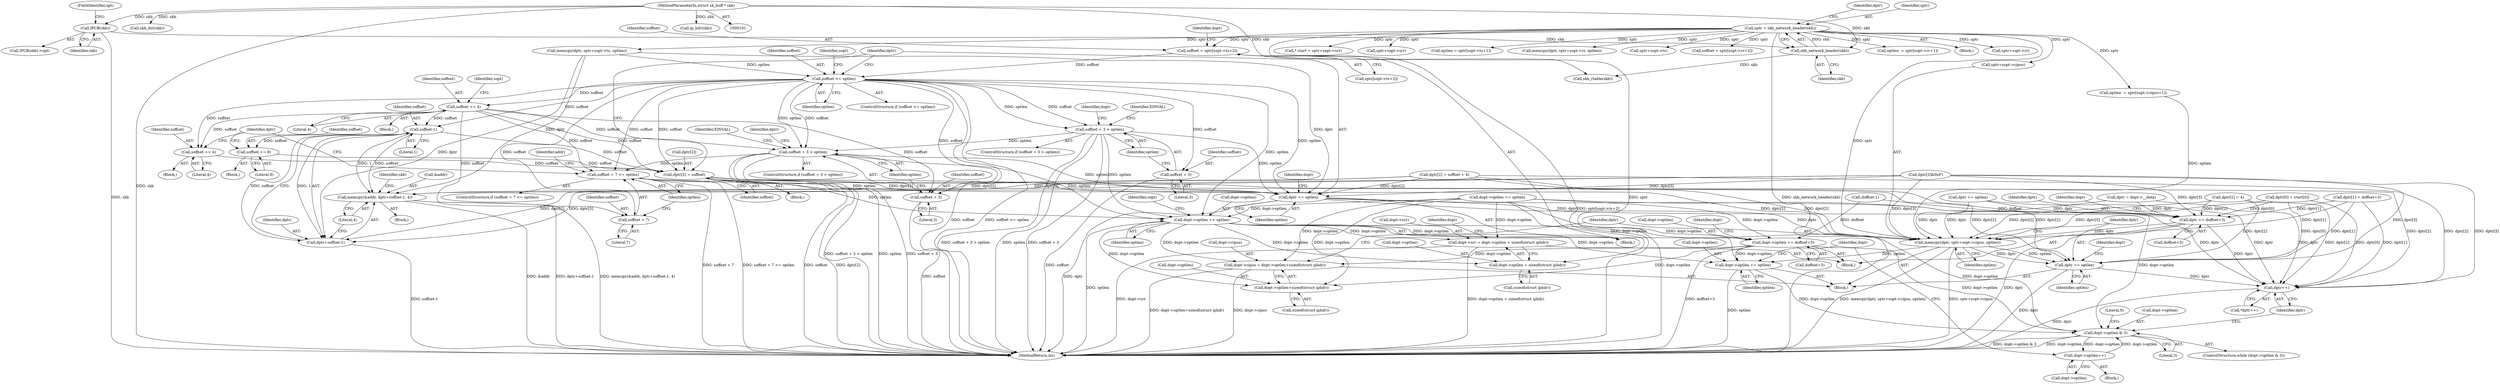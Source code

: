 digraph "0_linux_f6d8bd051c391c1c0458a30b2a7abcd939329259_16@array" {
"1000246" [label="(Call,soffset = sptr[sopt->ts+2])"];
"1000138" [label="(Call,sptr = skb_network_header(skb))"];
"1000140" [label="(Call,skb_network_header(skb))"];
"1000121" [label="(Call,IPCB(skb))"];
"1000103" [label="(MethodParameterIn,struct sk_buff * skb)"];
"1000274" [label="(Call,soffset <= optlen)"];
"1000284" [label="(Call,soffset + 3 > optlen)"];
"1000306" [label="(Call,soffset + 3 > optlen)"];
"1000339" [label="(Call,soffset + 7 <= optlen)"];
"1000379" [label="(Call,dptr += optlen)"];
"1000531" [label="(Call,dptr += doffset+3)"];
"1000584" [label="(Call,memcpy(dptr, sptr+sopt->cipso, optlen))"];
"1000592" [label="(Call,dptr += optlen)"];
"1000609" [label="(Call,dptr++)"];
"1000595" [label="(Call,dopt->optlen += optlen)"];
"1000601" [label="(Call,dopt->optlen & 3)"];
"1000612" [label="(Call,dopt->optlen++)"];
"1000382" [label="(Call,dopt->optlen += optlen)"];
"1000536" [label="(Call,dopt->srr = dopt->optlen + sizeof(struct iphdr))"];
"1000540" [label="(Call,dopt->optlen + sizeof(struct iphdr))"];
"1000546" [label="(Call,dopt->optlen += doffset+3)"];
"1000574" [label="(Call,dopt->cipso = dopt->optlen+sizeof(struct iphdr))"];
"1000578" [label="(Call,dopt->optlen+sizeof(struct iphdr))"];
"1000285" [label="(Call,soffset + 3)"];
"1000297" [label="(Call,soffset += 4)"];
"1000307" [label="(Call,soffset + 3)"];
"1000328" [label="(Call,soffset += 4)"];
"1000374" [label="(Call,dptr[2] = soffset)"];
"1000340" [label="(Call,soffset + 7)"];
"1000351" [label="(Call,soffset-1)"];
"1000346" [label="(Call,memcpy(&addr, dptr+soffset-1, 4))"];
"1000349" [label="(Call,dptr+soffset-1)"];
"1000371" [label="(Call,soffset += 8)"];
"1000365" [label="(Block,)"];
"1000265" [label="(Call,memcpy(dptr, sptr+sopt->ts, optlen))"];
"1000519" [label="(Call,dptr[1] = doffset+3)"];
"1000382" [label="(Call,dopt->optlen += optlen)"];
"1000274" [label="(Call,soffset <= optlen)"];
"1000308" [label="(Identifier,soffset)"];
"1000340" [label="(Call,soffset + 7)"];
"1000288" [label="(Identifier,optlen)"];
"1000547" [label="(Call,dopt->optlen)"];
"1000533" [label="(Call,doffset+3)"];
"1000120" [label="(Call,IPCB(skb)->opt)"];
"1000595" [label="(Call,dopt->optlen += optlen)"];
"1000286" [label="(Identifier,soffset)"];
"1000298" [label="(Identifier,soffset)"];
"1000375" [label="(Call,dptr[2])"];
"1000371" [label="(Call,soffset += 8)"];
"1000526" [label="(Call,dptr[2] = 4)"];
"1000582" [label="(Call,sizeof(struct iphdr))"];
"1000376" [label="(Identifier,dptr)"];
"1000555" [label="(Identifier,dopt)"];
"1000383" [label="(Call,dopt->optlen)"];
"1000352" [label="(Identifier,soffset)"];
"1000158" [label="(Call,optlen  = sptr[sopt->rr+1])"];
"1000586" [label="(Call,sptr+sopt->cipso)"];
"1000532" [label="(Identifier,dptr)"];
"1000313" [label="(Identifier,EINVAL)"];
"1000594" [label="(Identifier,optlen)"];
"1000360" [label="(Call,skb_dst(skb))"];
"1000601" [label="(Call,dopt->optlen & 3)"];
"1000330" [label="(Literal,4)"];
"1000139" [label="(Identifier,sptr)"];
"1000122" [label="(Identifier,skb)"];
"1000103" [label="(MethodParameterIn,struct sk_buff * skb)"];
"1000608" [label="(Call,*dptr++)"];
"1000104" [label="(Block,)"];
"1000309" [label="(Literal,3)"];
"1000188" [label="(Call,sptr+sopt->rr)"];
"1000285" [label="(Call,soffset + 3)"];
"1000361" [label="(Identifier,skb)"];
"1000307" [label="(Call,soffset + 3)"];
"1000591" [label="(Identifier,optlen)"];
"1000605" [label="(Literal,3)"];
"1000277" [label="(Block,)"];
"1000302" [label="(Identifier,sopt)"];
"1000478" [label="(Call,ip_hdr(skb))"];
"1000297" [label="(Call,soffset += 4)"];
"1000565" [label="(Call,optlen  = sptr[sopt->cipso+1])"];
"1000275" [label="(Identifier,soffset)"];
"1000212" [label="(Call,dptr[2] = soffset + 4)"];
"1000354" [label="(Literal,4)"];
"1000597" [label="(Identifier,dopt)"];
"1000236" [label="(Block,)"];
"1000603" [label="(Identifier,dopt)"];
"1000531" [label="(Call,dptr += doffset+3)"];
"1000536" [label="(Call,dopt->srr = dopt->optlen + sizeof(struct iphdr))"];
"1000541" [label="(Call,dopt->optlen)"];
"1000322" [label="(Block,)"];
"1000346" [label="(Call,memcpy(&addr, dptr+soffset-1, 4))"];
"1000150" [label="(Call,skb_rtable(skb))"];
"1000389" [label="(Identifier,sopt)"];
"1000575" [label="(Call,dopt->cipso)"];
"1000227" [label="(Call,dopt->optlen += optlen)"];
"1000349" [label="(Call,dptr+soffset-1)"];
"1000550" [label="(Call,doffset+3)"];
"1000546" [label="(Call,dopt->optlen += doffset+3)"];
"1000246" [label="(Call,soffset = sptr[sopt->ts+2])"];
"1000224" [label="(Call,dptr += optlen)"];
"1000618" [label="(MethodReturn,int)"];
"1000353" [label="(Literal,1)"];
"1000344" [label="(Block,)"];
"1000617" [label="(Literal,0)"];
"1000280" [label="(Identifier,sopt)"];
"1000351" [label="(Call,soffset-1)"];
"1000593" [label="(Identifier,dptr)"];
"1000393" [label="(Call,* start = sptr+sopt->srr)"];
"1000329" [label="(Identifier,soffset)"];
"1000613" [label="(Call,dopt->optlen)"];
"1000143" [label="(Identifier,dptr)"];
"1000386" [label="(Identifier,optlen)"];
"1000373" [label="(Literal,8)"];
"1000140" [label="(Call,skb_network_header(skb))"];
"1000142" [label="(Call,dptr = dopt->__data)"];
"1000395" [label="(Call,sptr+sopt->srr)"];
"1000299" [label="(Literal,4)"];
"1000237" [label="(Call,optlen = sptr[sopt->ts+1])"];
"1000537" [label="(Call,dopt->srr)"];
"1000579" [label="(Call,dopt->optlen)"];
"1000599" [label="(Identifier,optlen)"];
"1000585" [label="(Identifier,dptr)"];
"1000380" [label="(Identifier,dptr)"];
"1000564" [label="(Block,)"];
"1000578" [label="(Call,dopt->optlen+sizeof(struct iphdr))"];
"1000141" [label="(Identifier,skb)"];
"1000276" [label="(Identifier,optlen)"];
"1000328" [label="(Call,soffset += 4)"];
"1000379" [label="(Call,dptr += optlen)"];
"1000186" [label="(Call,memcpy(dptr, sptr+sopt->rr, optlen))"];
"1000342" [label="(Literal,7)"];
"1000548" [label="(Identifier,dopt)"];
"1000257" [label="(Identifier,dopt)"];
"1000294" [label="(Identifier,dopt)"];
"1000310" [label="(Identifier,optlen)"];
"1000348" [label="(Identifier,addr)"];
"1000501" [label="(Call,doffset-1)"];
"1000609" [label="(Call,dptr++)"];
"1000574" [label="(Call,dopt->cipso = dopt->optlen+sizeof(struct iphdr))"];
"1000316" [label="(Call,dptr[3]&0xF)"];
"1000584" [label="(Call,memcpy(dptr, sptr+sopt->cipso, optlen))"];
"1000248" [label="(Call,sptr[sopt->ts+2])"];
"1000338" [label="(ControlStructure,if (soffset + 7 <= optlen))"];
"1000305" [label="(ControlStructure,if (soffset + 3 > optlen))"];
"1000496" [label="(Block,)"];
"1000343" [label="(Identifier,optlen)"];
"1000247" [label="(Identifier,soffset)"];
"1000283" [label="(ControlStructure,if (soffset + 3 > optlen))"];
"1000138" [label="(Call,sptr = skb_network_header(skb))"];
"1000600" [label="(ControlStructure,while (dopt->optlen & 3))"];
"1000267" [label="(Call,sptr+sopt->ts)"];
"1000291" [label="(Identifier,EINVAL)"];
"1000602" [label="(Call,dopt->optlen)"];
"1000347" [label="(Call,&addr)"];
"1000167" [label="(Call,soffset = sptr[sopt->rr+2])"];
"1000284" [label="(Call,soffset + 3 > optlen)"];
"1000512" [label="(Call,dptr[0] = start[0])"];
"1000123" [label="(FieldIdentifier,opt)"];
"1000318" [label="(Identifier,dptr)"];
"1000306" [label="(Call,soffset + 3 > optlen)"];
"1000540" [label="(Call,dopt->optlen + sizeof(struct iphdr))"];
"1000610" [label="(Identifier,dptr)"];
"1000282" [label="(Block,)"];
"1000287" [label="(Literal,3)"];
"1000339" [label="(Call,soffset + 7 <= optlen)"];
"1000350" [label="(Identifier,dptr)"];
"1000544" [label="(Call,sizeof(struct iphdr))"];
"1000592" [label="(Call,dptr += optlen)"];
"1000273" [label="(ControlStructure,if (soffset <= optlen))"];
"1000606" [label="(Block,)"];
"1000378" [label="(Identifier,soffset)"];
"1000596" [label="(Call,dopt->optlen)"];
"1000372" [label="(Identifier,soffset)"];
"1000538" [label="(Identifier,dopt)"];
"1000381" [label="(Identifier,optlen)"];
"1000612" [label="(Call,dopt->optlen++)"];
"1000341" [label="(Identifier,soffset)"];
"1000384" [label="(Identifier,dopt)"];
"1000374" [label="(Call,dptr[2] = soffset)"];
"1000121" [label="(Call,IPCB(skb))"];
"1000246" -> "1000236"  [label="AST: "];
"1000246" -> "1000248"  [label="CFG: "];
"1000247" -> "1000246"  [label="AST: "];
"1000248" -> "1000246"  [label="AST: "];
"1000257" -> "1000246"  [label="CFG: "];
"1000246" -> "1000618"  [label="DDG: sptr[sopt->ts+2]"];
"1000138" -> "1000246"  [label="DDG: sptr"];
"1000246" -> "1000274"  [label="DDG: soffset"];
"1000138" -> "1000104"  [label="AST: "];
"1000138" -> "1000140"  [label="CFG: "];
"1000139" -> "1000138"  [label="AST: "];
"1000140" -> "1000138"  [label="AST: "];
"1000143" -> "1000138"  [label="CFG: "];
"1000138" -> "1000618"  [label="DDG: sptr"];
"1000138" -> "1000618"  [label="DDG: skb_network_header(skb)"];
"1000140" -> "1000138"  [label="DDG: skb"];
"1000138" -> "1000158"  [label="DDG: sptr"];
"1000138" -> "1000167"  [label="DDG: sptr"];
"1000138" -> "1000186"  [label="DDG: sptr"];
"1000138" -> "1000188"  [label="DDG: sptr"];
"1000138" -> "1000237"  [label="DDG: sptr"];
"1000138" -> "1000265"  [label="DDG: sptr"];
"1000138" -> "1000267"  [label="DDG: sptr"];
"1000138" -> "1000393"  [label="DDG: sptr"];
"1000138" -> "1000395"  [label="DDG: sptr"];
"1000138" -> "1000565"  [label="DDG: sptr"];
"1000138" -> "1000584"  [label="DDG: sptr"];
"1000138" -> "1000586"  [label="DDG: sptr"];
"1000140" -> "1000141"  [label="CFG: "];
"1000141" -> "1000140"  [label="AST: "];
"1000121" -> "1000140"  [label="DDG: skb"];
"1000103" -> "1000140"  [label="DDG: skb"];
"1000140" -> "1000150"  [label="DDG: skb"];
"1000121" -> "1000120"  [label="AST: "];
"1000121" -> "1000122"  [label="CFG: "];
"1000122" -> "1000121"  [label="AST: "];
"1000123" -> "1000121"  [label="CFG: "];
"1000121" -> "1000618"  [label="DDG: skb"];
"1000103" -> "1000121"  [label="DDG: skb"];
"1000103" -> "1000101"  [label="AST: "];
"1000103" -> "1000618"  [label="DDG: skb"];
"1000103" -> "1000150"  [label="DDG: skb"];
"1000103" -> "1000360"  [label="DDG: skb"];
"1000103" -> "1000478"  [label="DDG: skb"];
"1000274" -> "1000273"  [label="AST: "];
"1000274" -> "1000276"  [label="CFG: "];
"1000275" -> "1000274"  [label="AST: "];
"1000276" -> "1000274"  [label="AST: "];
"1000280" -> "1000274"  [label="CFG: "];
"1000380" -> "1000274"  [label="CFG: "];
"1000274" -> "1000618"  [label="DDG: soffset"];
"1000274" -> "1000618"  [label="DDG: soffset <= optlen"];
"1000265" -> "1000274"  [label="DDG: optlen"];
"1000274" -> "1000284"  [label="DDG: soffset"];
"1000274" -> "1000284"  [label="DDG: optlen"];
"1000274" -> "1000285"  [label="DDG: soffset"];
"1000274" -> "1000297"  [label="DDG: soffset"];
"1000274" -> "1000306"  [label="DDG: soffset"];
"1000274" -> "1000306"  [label="DDG: optlen"];
"1000274" -> "1000307"  [label="DDG: soffset"];
"1000274" -> "1000328"  [label="DDG: soffset"];
"1000274" -> "1000339"  [label="DDG: soffset"];
"1000274" -> "1000340"  [label="DDG: soffset"];
"1000274" -> "1000351"  [label="DDG: soffset"];
"1000274" -> "1000374"  [label="DDG: soffset"];
"1000274" -> "1000379"  [label="DDG: optlen"];
"1000274" -> "1000382"  [label="DDG: optlen"];
"1000284" -> "1000283"  [label="AST: "];
"1000284" -> "1000288"  [label="CFG: "];
"1000285" -> "1000284"  [label="AST: "];
"1000288" -> "1000284"  [label="AST: "];
"1000291" -> "1000284"  [label="CFG: "];
"1000294" -> "1000284"  [label="CFG: "];
"1000284" -> "1000618"  [label="DDG: soffset + 3"];
"1000284" -> "1000618"  [label="DDG: soffset + 3 > optlen"];
"1000284" -> "1000618"  [label="DDG: optlen"];
"1000284" -> "1000306"  [label="DDG: optlen"];
"1000284" -> "1000379"  [label="DDG: optlen"];
"1000284" -> "1000382"  [label="DDG: optlen"];
"1000306" -> "1000305"  [label="AST: "];
"1000306" -> "1000310"  [label="CFG: "];
"1000307" -> "1000306"  [label="AST: "];
"1000310" -> "1000306"  [label="AST: "];
"1000313" -> "1000306"  [label="CFG: "];
"1000318" -> "1000306"  [label="CFG: "];
"1000306" -> "1000618"  [label="DDG: optlen"];
"1000306" -> "1000618"  [label="DDG: soffset + 3"];
"1000306" -> "1000618"  [label="DDG: soffset + 3 > optlen"];
"1000297" -> "1000306"  [label="DDG: soffset"];
"1000306" -> "1000339"  [label="DDG: optlen"];
"1000306" -> "1000379"  [label="DDG: optlen"];
"1000306" -> "1000382"  [label="DDG: optlen"];
"1000339" -> "1000338"  [label="AST: "];
"1000339" -> "1000343"  [label="CFG: "];
"1000340" -> "1000339"  [label="AST: "];
"1000343" -> "1000339"  [label="AST: "];
"1000348" -> "1000339"  [label="CFG: "];
"1000376" -> "1000339"  [label="CFG: "];
"1000339" -> "1000618"  [label="DDG: soffset + 7 <= optlen"];
"1000339" -> "1000618"  [label="DDG: soffset + 7"];
"1000297" -> "1000339"  [label="DDG: soffset"];
"1000339" -> "1000379"  [label="DDG: optlen"];
"1000339" -> "1000382"  [label="DDG: optlen"];
"1000379" -> "1000236"  [label="AST: "];
"1000379" -> "1000381"  [label="CFG: "];
"1000380" -> "1000379"  [label="AST: "];
"1000381" -> "1000379"  [label="AST: "];
"1000384" -> "1000379"  [label="CFG: "];
"1000379" -> "1000618"  [label="DDG: dptr"];
"1000374" -> "1000379"  [label="DDG: dptr[2]"];
"1000265" -> "1000379"  [label="DDG: dptr"];
"1000212" -> "1000379"  [label="DDG: dptr[2]"];
"1000316" -> "1000379"  [label="DDG: dptr[3]"];
"1000379" -> "1000531"  [label="DDG: dptr"];
"1000379" -> "1000584"  [label="DDG: dptr"];
"1000379" -> "1000609"  [label="DDG: dptr"];
"1000531" -> "1000496"  [label="AST: "];
"1000531" -> "1000533"  [label="CFG: "];
"1000532" -> "1000531"  [label="AST: "];
"1000533" -> "1000531"  [label="AST: "];
"1000538" -> "1000531"  [label="CFG: "];
"1000531" -> "1000618"  [label="DDG: dptr"];
"1000501" -> "1000531"  [label="DDG: doffset"];
"1000224" -> "1000531"  [label="DDG: dptr"];
"1000519" -> "1000531"  [label="DDG: dptr[1]"];
"1000512" -> "1000531"  [label="DDG: dptr[0]"];
"1000526" -> "1000531"  [label="DDG: dptr[2]"];
"1000142" -> "1000531"  [label="DDG: dptr"];
"1000316" -> "1000531"  [label="DDG: dptr[3]"];
"1000531" -> "1000584"  [label="DDG: dptr"];
"1000531" -> "1000609"  [label="DDG: dptr"];
"1000584" -> "1000564"  [label="AST: "];
"1000584" -> "1000591"  [label="CFG: "];
"1000585" -> "1000584"  [label="AST: "];
"1000586" -> "1000584"  [label="AST: "];
"1000591" -> "1000584"  [label="AST: "];
"1000593" -> "1000584"  [label="CFG: "];
"1000584" -> "1000618"  [label="DDG: memcpy(dptr, sptr+sopt->cipso, optlen)"];
"1000584" -> "1000618"  [label="DDG: sptr+sopt->cipso"];
"1000224" -> "1000584"  [label="DDG: dptr"];
"1000374" -> "1000584"  [label="DDG: dptr[2]"];
"1000519" -> "1000584"  [label="DDG: dptr[1]"];
"1000512" -> "1000584"  [label="DDG: dptr[0]"];
"1000526" -> "1000584"  [label="DDG: dptr[2]"];
"1000212" -> "1000584"  [label="DDG: dptr[2]"];
"1000142" -> "1000584"  [label="DDG: dptr"];
"1000316" -> "1000584"  [label="DDG: dptr[3]"];
"1000565" -> "1000584"  [label="DDG: optlen"];
"1000584" -> "1000592"  [label="DDG: optlen"];
"1000584" -> "1000592"  [label="DDG: dptr"];
"1000584" -> "1000595"  [label="DDG: optlen"];
"1000592" -> "1000564"  [label="AST: "];
"1000592" -> "1000594"  [label="CFG: "];
"1000593" -> "1000592"  [label="AST: "];
"1000594" -> "1000592"  [label="AST: "];
"1000597" -> "1000592"  [label="CFG: "];
"1000592" -> "1000618"  [label="DDG: dptr"];
"1000374" -> "1000592"  [label="DDG: dptr[2]"];
"1000519" -> "1000592"  [label="DDG: dptr[1]"];
"1000512" -> "1000592"  [label="DDG: dptr[0]"];
"1000526" -> "1000592"  [label="DDG: dptr[2]"];
"1000212" -> "1000592"  [label="DDG: dptr[2]"];
"1000316" -> "1000592"  [label="DDG: dptr[3]"];
"1000592" -> "1000609"  [label="DDG: dptr"];
"1000609" -> "1000608"  [label="AST: "];
"1000609" -> "1000610"  [label="CFG: "];
"1000610" -> "1000609"  [label="AST: "];
"1000608" -> "1000609"  [label="CFG: "];
"1000609" -> "1000618"  [label="DDG: dptr"];
"1000224" -> "1000609"  [label="DDG: dptr"];
"1000374" -> "1000609"  [label="DDG: dptr[2]"];
"1000519" -> "1000609"  [label="DDG: dptr[1]"];
"1000512" -> "1000609"  [label="DDG: dptr[0]"];
"1000526" -> "1000609"  [label="DDG: dptr[2]"];
"1000212" -> "1000609"  [label="DDG: dptr[2]"];
"1000142" -> "1000609"  [label="DDG: dptr"];
"1000316" -> "1000609"  [label="DDG: dptr[3]"];
"1000595" -> "1000564"  [label="AST: "];
"1000595" -> "1000599"  [label="CFG: "];
"1000596" -> "1000595"  [label="AST: "];
"1000599" -> "1000595"  [label="AST: "];
"1000603" -> "1000595"  [label="CFG: "];
"1000595" -> "1000618"  [label="DDG: optlen"];
"1000382" -> "1000595"  [label="DDG: dopt->optlen"];
"1000227" -> "1000595"  [label="DDG: dopt->optlen"];
"1000546" -> "1000595"  [label="DDG: dopt->optlen"];
"1000595" -> "1000601"  [label="DDG: dopt->optlen"];
"1000601" -> "1000600"  [label="AST: "];
"1000601" -> "1000605"  [label="CFG: "];
"1000602" -> "1000601"  [label="AST: "];
"1000605" -> "1000601"  [label="AST: "];
"1000610" -> "1000601"  [label="CFG: "];
"1000617" -> "1000601"  [label="CFG: "];
"1000601" -> "1000618"  [label="DDG: dopt->optlen"];
"1000601" -> "1000618"  [label="DDG: dopt->optlen & 3"];
"1000382" -> "1000601"  [label="DDG: dopt->optlen"];
"1000612" -> "1000601"  [label="DDG: dopt->optlen"];
"1000227" -> "1000601"  [label="DDG: dopt->optlen"];
"1000546" -> "1000601"  [label="DDG: dopt->optlen"];
"1000601" -> "1000612"  [label="DDG: dopt->optlen"];
"1000612" -> "1000606"  [label="AST: "];
"1000612" -> "1000613"  [label="CFG: "];
"1000613" -> "1000612"  [label="AST: "];
"1000603" -> "1000612"  [label="CFG: "];
"1000382" -> "1000236"  [label="AST: "];
"1000382" -> "1000386"  [label="CFG: "];
"1000383" -> "1000382"  [label="AST: "];
"1000386" -> "1000382"  [label="AST: "];
"1000389" -> "1000382"  [label="CFG: "];
"1000382" -> "1000618"  [label="DDG: optlen"];
"1000227" -> "1000382"  [label="DDG: dopt->optlen"];
"1000382" -> "1000536"  [label="DDG: dopt->optlen"];
"1000382" -> "1000540"  [label="DDG: dopt->optlen"];
"1000382" -> "1000546"  [label="DDG: dopt->optlen"];
"1000382" -> "1000574"  [label="DDG: dopt->optlen"];
"1000382" -> "1000578"  [label="DDG: dopt->optlen"];
"1000536" -> "1000496"  [label="AST: "];
"1000536" -> "1000540"  [label="CFG: "];
"1000537" -> "1000536"  [label="AST: "];
"1000540" -> "1000536"  [label="AST: "];
"1000548" -> "1000536"  [label="CFG: "];
"1000536" -> "1000618"  [label="DDG: dopt->optlen + sizeof(struct iphdr)"];
"1000536" -> "1000618"  [label="DDG: dopt->srr"];
"1000227" -> "1000536"  [label="DDG: dopt->optlen"];
"1000540" -> "1000544"  [label="CFG: "];
"1000541" -> "1000540"  [label="AST: "];
"1000544" -> "1000540"  [label="AST: "];
"1000227" -> "1000540"  [label="DDG: dopt->optlen"];
"1000546" -> "1000496"  [label="AST: "];
"1000546" -> "1000550"  [label="CFG: "];
"1000547" -> "1000546"  [label="AST: "];
"1000550" -> "1000546"  [label="AST: "];
"1000555" -> "1000546"  [label="CFG: "];
"1000546" -> "1000618"  [label="DDG: doffset+3"];
"1000501" -> "1000546"  [label="DDG: doffset"];
"1000227" -> "1000546"  [label="DDG: dopt->optlen"];
"1000546" -> "1000574"  [label="DDG: dopt->optlen"];
"1000546" -> "1000578"  [label="DDG: dopt->optlen"];
"1000574" -> "1000564"  [label="AST: "];
"1000574" -> "1000578"  [label="CFG: "];
"1000575" -> "1000574"  [label="AST: "];
"1000578" -> "1000574"  [label="AST: "];
"1000585" -> "1000574"  [label="CFG: "];
"1000574" -> "1000618"  [label="DDG: dopt->cipso"];
"1000574" -> "1000618"  [label="DDG: dopt->optlen+sizeof(struct iphdr)"];
"1000227" -> "1000574"  [label="DDG: dopt->optlen"];
"1000578" -> "1000582"  [label="CFG: "];
"1000579" -> "1000578"  [label="AST: "];
"1000582" -> "1000578"  [label="AST: "];
"1000227" -> "1000578"  [label="DDG: dopt->optlen"];
"1000285" -> "1000287"  [label="CFG: "];
"1000286" -> "1000285"  [label="AST: "];
"1000287" -> "1000285"  [label="AST: "];
"1000288" -> "1000285"  [label="CFG: "];
"1000285" -> "1000618"  [label="DDG: soffset"];
"1000297" -> "1000282"  [label="AST: "];
"1000297" -> "1000299"  [label="CFG: "];
"1000298" -> "1000297"  [label="AST: "];
"1000299" -> "1000297"  [label="AST: "];
"1000302" -> "1000297"  [label="CFG: "];
"1000297" -> "1000307"  [label="DDG: soffset"];
"1000297" -> "1000328"  [label="DDG: soffset"];
"1000297" -> "1000340"  [label="DDG: soffset"];
"1000297" -> "1000351"  [label="DDG: soffset"];
"1000297" -> "1000374"  [label="DDG: soffset"];
"1000307" -> "1000309"  [label="CFG: "];
"1000308" -> "1000307"  [label="AST: "];
"1000309" -> "1000307"  [label="AST: "];
"1000310" -> "1000307"  [label="CFG: "];
"1000307" -> "1000618"  [label="DDG: soffset"];
"1000328" -> "1000322"  [label="AST: "];
"1000328" -> "1000330"  [label="CFG: "];
"1000329" -> "1000328"  [label="AST: "];
"1000330" -> "1000328"  [label="AST: "];
"1000376" -> "1000328"  [label="CFG: "];
"1000328" -> "1000374"  [label="DDG: soffset"];
"1000374" -> "1000277"  [label="AST: "];
"1000374" -> "1000378"  [label="CFG: "];
"1000375" -> "1000374"  [label="AST: "];
"1000378" -> "1000374"  [label="AST: "];
"1000380" -> "1000374"  [label="CFG: "];
"1000374" -> "1000618"  [label="DDG: dptr[2]"];
"1000374" -> "1000618"  [label="DDG: soffset"];
"1000351" -> "1000374"  [label="DDG: soffset"];
"1000371" -> "1000374"  [label="DDG: soffset"];
"1000340" -> "1000342"  [label="CFG: "];
"1000341" -> "1000340"  [label="AST: "];
"1000342" -> "1000340"  [label="AST: "];
"1000343" -> "1000340"  [label="CFG: "];
"1000351" -> "1000349"  [label="AST: "];
"1000351" -> "1000353"  [label="CFG: "];
"1000352" -> "1000351"  [label="AST: "];
"1000353" -> "1000351"  [label="AST: "];
"1000349" -> "1000351"  [label="CFG: "];
"1000351" -> "1000346"  [label="DDG: soffset"];
"1000351" -> "1000346"  [label="DDG: 1"];
"1000351" -> "1000349"  [label="DDG: soffset"];
"1000351" -> "1000349"  [label="DDG: 1"];
"1000351" -> "1000371"  [label="DDG: soffset"];
"1000346" -> "1000344"  [label="AST: "];
"1000346" -> "1000354"  [label="CFG: "];
"1000347" -> "1000346"  [label="AST: "];
"1000349" -> "1000346"  [label="AST: "];
"1000354" -> "1000346"  [label="AST: "];
"1000361" -> "1000346"  [label="CFG: "];
"1000346" -> "1000618"  [label="DDG: dptr+soffset-1"];
"1000346" -> "1000618"  [label="DDG: &addr"];
"1000346" -> "1000618"  [label="DDG: memcpy(&addr, dptr+soffset-1, 4)"];
"1000265" -> "1000346"  [label="DDG: dptr"];
"1000212" -> "1000346"  [label="DDG: dptr[2]"];
"1000316" -> "1000346"  [label="DDG: dptr[3]"];
"1000350" -> "1000349"  [label="AST: "];
"1000354" -> "1000349"  [label="CFG: "];
"1000349" -> "1000618"  [label="DDG: soffset-1"];
"1000265" -> "1000349"  [label="DDG: dptr"];
"1000212" -> "1000349"  [label="DDG: dptr[2]"];
"1000316" -> "1000349"  [label="DDG: dptr[3]"];
"1000371" -> "1000365"  [label="AST: "];
"1000371" -> "1000373"  [label="CFG: "];
"1000372" -> "1000371"  [label="AST: "];
"1000373" -> "1000371"  [label="AST: "];
"1000376" -> "1000371"  [label="CFG: "];
}
